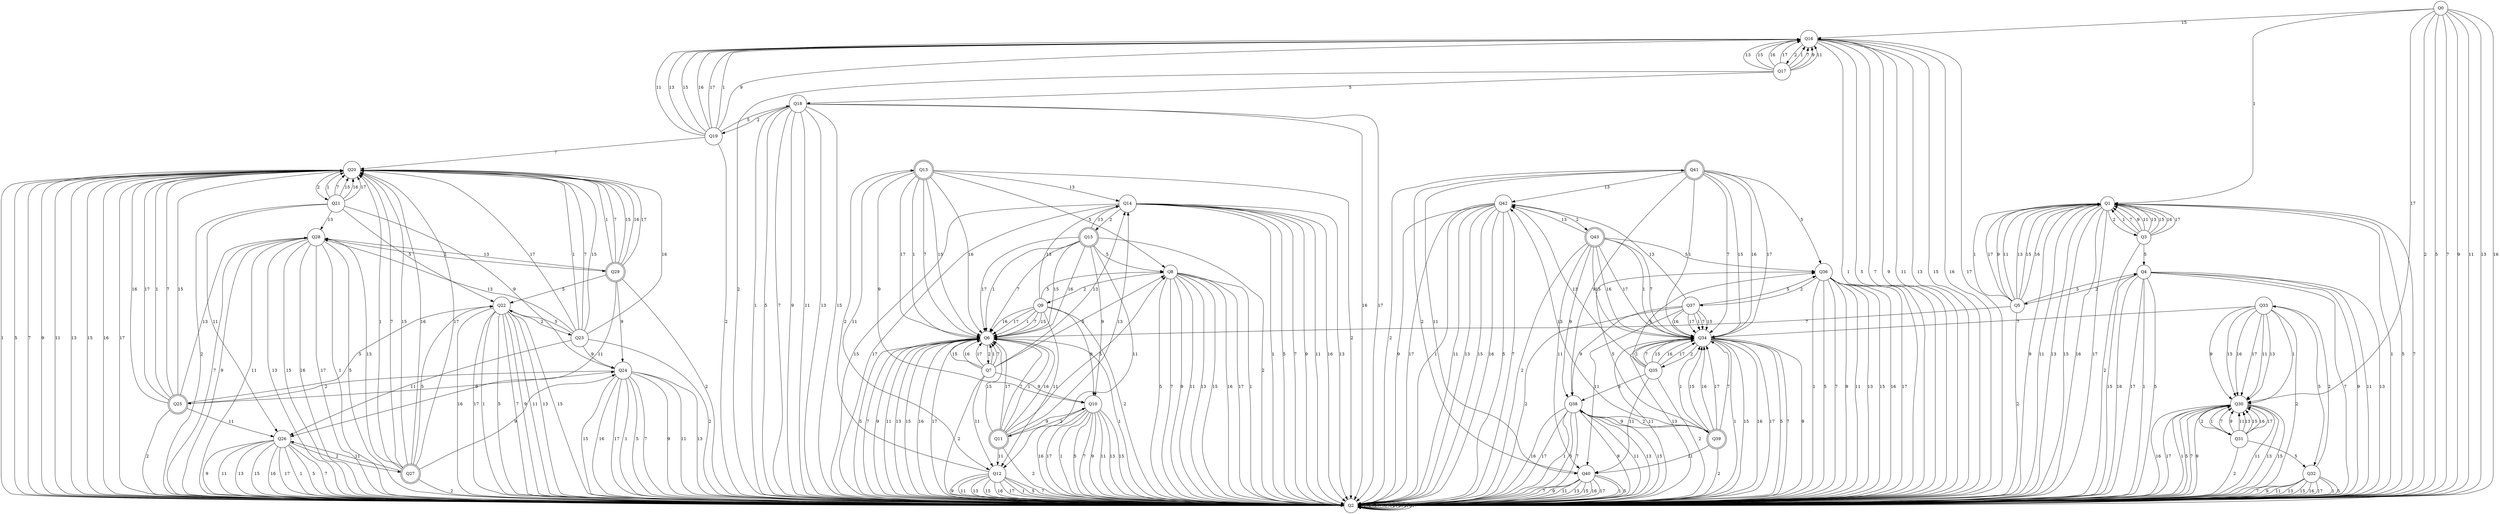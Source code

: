 digraph re_dfa {
Q13 [shape=doublecircle];
Q41 [shape=doublecircle];
Q17 [shape=circle];
Q16 [shape=circle];
Q7 [shape=circle];
Q27 [shape=doublecircle];
Q42 [shape=circle];
Q14 [shape=circle];
Q1 [shape=circle];
Q37 [shape=circle];
Q9 [shape=circle];
Q33 [shape=circle];
Q23 [shape=circle];
Q8 [shape=circle];
Q11 [shape=doublecircle];
Q38 [shape=circle];
Q40 [shape=circle];
Q29 [shape=doublecircle];
Q2 [shape=circle];
Q0 [shape=circle];
Q20 [shape=circle];
Q26 [shape=circle];
Q24 [shape=circle];
Q35 [shape=circle];
Q34 [shape=circle];
Q10 [shape=circle];
Q18 [shape=circle];
Q43 [shape=doublecircle];
Q36 [shape=circle];
Q15 [shape=doublecircle];
Q4 [shape=circle];
Q21 [shape=circle];
Q32 [shape=circle];
Q3 [shape=circle];
Q22 [shape=circle];
Q6 [shape=circle];
Q25 [shape=doublecircle];
Q5 [shape=circle];
Q19 [shape=circle];
Q30 [shape=circle];
Q28 [shape=circle];
Q39 [shape=doublecircle];
Q12 [shape=circle];
Q31 [shape=circle];
Q13 -> Q6  [label=1];
Q13 -> Q2  [label=2];
Q13 -> Q8  [label=5];
Q13 -> Q6  [label=7];
Q13 -> Q10  [label=9];
Q13 -> Q12  [label=11];
Q13 -> Q14  [label=13];
Q13 -> Q6  [label=15];
Q13 -> Q6  [label=16];
Q13 -> Q6  [label=17];
Q41 -> Q34  [label=1];
Q41 -> Q2  [label=2];
Q41 -> Q36  [label=5];
Q41 -> Q34  [label=7];
Q41 -> Q38  [label=9];
Q41 -> Q40  [label=11];
Q41 -> Q42  [label=13];
Q41 -> Q34  [label=15];
Q41 -> Q34  [label=16];
Q41 -> Q34  [label=17];
Q17 -> Q16  [label=1];
Q17 -> Q2  [label=2];
Q17 -> Q18  [label=5];
Q17 -> Q16  [label=7];
Q17 -> Q16  [label=9];
Q17 -> Q16  [label=11];
Q17 -> Q16  [label=13];
Q17 -> Q16  [label=15];
Q17 -> Q16  [label=16];
Q17 -> Q16  [label=17];
Q16 -> Q2  [label=1];
Q16 -> Q17  [label=2];
Q16 -> Q2  [label=5];
Q16 -> Q2  [label=7];
Q16 -> Q2  [label=9];
Q16 -> Q2  [label=11];
Q16 -> Q2  [label=13];
Q16 -> Q2  [label=15];
Q16 -> Q2  [label=16];
Q16 -> Q2  [label=17];
Q7 -> Q6  [label=1];
Q7 -> Q2  [label=2];
Q7 -> Q8  [label=5];
Q7 -> Q6  [label=7];
Q7 -> Q10  [label=9];
Q7 -> Q12  [label=11];
Q7 -> Q14  [label=13];
Q7 -> Q6  [label=15];
Q7 -> Q6  [label=16];
Q7 -> Q6  [label=17];
Q27 -> Q20  [label=1];
Q27 -> Q2  [label=2];
Q27 -> Q22  [label=5];
Q27 -> Q20  [label=7];
Q27 -> Q24  [label=9];
Q27 -> Q26  [label=11];
Q27 -> Q28  [label=13];
Q27 -> Q20  [label=15];
Q27 -> Q20  [label=16];
Q27 -> Q20  [label=17];
Q42 -> Q2  [label=1];
Q42 -> Q43  [label=2];
Q42 -> Q2  [label=5];
Q42 -> Q2  [label=7];
Q42 -> Q2  [label=9];
Q42 -> Q2  [label=11];
Q42 -> Q2  [label=13];
Q42 -> Q2  [label=15];
Q42 -> Q2  [label=16];
Q42 -> Q2  [label=17];
Q14 -> Q2  [label=1];
Q14 -> Q15  [label=2];
Q14 -> Q2  [label=5];
Q14 -> Q2  [label=7];
Q14 -> Q2  [label=9];
Q14 -> Q2  [label=11];
Q14 -> Q2  [label=13];
Q14 -> Q2  [label=15];
Q14 -> Q2  [label=16];
Q14 -> Q2  [label=17];
Q1 -> Q2  [label=1];
Q1 -> Q3  [label=2];
Q1 -> Q2  [label=5];
Q1 -> Q2  [label=7];
Q1 -> Q2  [label=9];
Q1 -> Q2  [label=11];
Q1 -> Q2  [label=13];
Q1 -> Q2  [label=15];
Q1 -> Q2  [label=16];
Q1 -> Q2  [label=17];
Q37 -> Q34  [label=1];
Q37 -> Q2  [label=2];
Q37 -> Q36  [label=5];
Q37 -> Q34  [label=7];
Q37 -> Q38  [label=9];
Q37 -> Q40  [label=11];
Q37 -> Q42  [label=13];
Q37 -> Q34  [label=15];
Q37 -> Q34  [label=16];
Q37 -> Q34  [label=17];
Q9 -> Q6  [label=1];
Q9 -> Q2  [label=2];
Q9 -> Q8  [label=5];
Q9 -> Q6  [label=7];
Q9 -> Q10  [label=9];
Q9 -> Q12  [label=11];
Q9 -> Q14  [label=13];
Q9 -> Q6  [label=15];
Q9 -> Q6  [label=16];
Q9 -> Q6  [label=17];
Q33 -> Q30  [label=1];
Q33 -> Q2  [label=2];
Q33 -> Q32  [label=5];
Q33 -> Q34  [label=7];
Q33 -> Q30  [label=9];
Q33 -> Q30  [label=11];
Q33 -> Q30  [label=13];
Q33 -> Q30  [label=15];
Q33 -> Q30  [label=16];
Q33 -> Q30  [label=17];
Q23 -> Q20  [label=1];
Q23 -> Q2  [label=2];
Q23 -> Q22  [label=5];
Q23 -> Q20  [label=7];
Q23 -> Q24  [label=9];
Q23 -> Q26  [label=11];
Q23 -> Q28  [label=13];
Q23 -> Q20  [label=15];
Q23 -> Q20  [label=16];
Q23 -> Q20  [label=17];
Q8 -> Q2  [label=1];
Q8 -> Q9  [label=2];
Q8 -> Q2  [label=5];
Q8 -> Q2  [label=7];
Q8 -> Q2  [label=9];
Q8 -> Q2  [label=11];
Q8 -> Q2  [label=13];
Q8 -> Q2  [label=15];
Q8 -> Q2  [label=16];
Q8 -> Q2  [label=17];
Q11 -> Q6  [label=1];
Q11 -> Q2  [label=2];
Q11 -> Q8  [label=5];
Q11 -> Q6  [label=7];
Q11 -> Q10  [label=9];
Q11 -> Q12  [label=11];
Q11 -> Q14  [label=13];
Q11 -> Q6  [label=15];
Q11 -> Q6  [label=16];
Q11 -> Q6  [label=17];
Q38 -> Q2  [label=1];
Q38 -> Q39  [label=2];
Q38 -> Q2  [label=5];
Q38 -> Q2  [label=7];
Q38 -> Q2  [label=9];
Q38 -> Q2  [label=11];
Q38 -> Q2  [label=13];
Q38 -> Q2  [label=15];
Q38 -> Q2  [label=16];
Q38 -> Q2  [label=17];
Q40 -> Q2  [label=1];
Q40 -> Q41  [label=2];
Q40 -> Q2  [label=5];
Q40 -> Q2  [label=7];
Q40 -> Q2  [label=9];
Q40 -> Q2  [label=11];
Q40 -> Q2  [label=13];
Q40 -> Q2  [label=15];
Q40 -> Q2  [label=16];
Q40 -> Q2  [label=17];
Q29 -> Q20  [label=1];
Q29 -> Q2  [label=2];
Q29 -> Q22  [label=5];
Q29 -> Q20  [label=7];
Q29 -> Q24  [label=9];
Q29 -> Q26  [label=11];
Q29 -> Q28  [label=13];
Q29 -> Q20  [label=15];
Q29 -> Q20  [label=16];
Q29 -> Q20  [label=17];
Q2 -> Q2  [label=1];
Q2 -> Q2  [label=2];
Q2 -> Q2  [label=5];
Q2 -> Q2  [label=7];
Q2 -> Q2  [label=9];
Q2 -> Q2  [label=11];
Q2 -> Q2  [label=13];
Q2 -> Q2  [label=15];
Q2 -> Q2  [label=16];
Q2 -> Q2  [label=17];
Q0 -> Q1  [label=1];
Q0 -> Q2  [label=2];
Q0 -> Q2  [label=5];
Q0 -> Q2  [label=7];
Q0 -> Q2  [label=9];
Q0 -> Q2  [label=11];
Q0 -> Q2  [label=13];
Q0 -> Q16  [label=15];
Q0 -> Q2  [label=16];
Q0 -> Q30  [label=17];
Q20 -> Q2  [label=1];
Q20 -> Q21  [label=2];
Q20 -> Q2  [label=5];
Q20 -> Q2  [label=7];
Q20 -> Q2  [label=9];
Q20 -> Q2  [label=11];
Q20 -> Q2  [label=13];
Q20 -> Q2  [label=15];
Q20 -> Q2  [label=16];
Q20 -> Q2  [label=17];
Q26 -> Q2  [label=1];
Q26 -> Q27  [label=2];
Q26 -> Q2  [label=5];
Q26 -> Q2  [label=7];
Q26 -> Q2  [label=9];
Q26 -> Q2  [label=11];
Q26 -> Q2  [label=13];
Q26 -> Q2  [label=15];
Q26 -> Q2  [label=16];
Q26 -> Q2  [label=17];
Q24 -> Q2  [label=1];
Q24 -> Q25  [label=2];
Q24 -> Q2  [label=5];
Q24 -> Q2  [label=7];
Q24 -> Q2  [label=9];
Q24 -> Q2  [label=11];
Q24 -> Q2  [label=13];
Q24 -> Q2  [label=15];
Q24 -> Q2  [label=16];
Q24 -> Q2  [label=17];
Q35 -> Q34  [label=1];
Q35 -> Q2  [label=2];
Q35 -> Q36  [label=5];
Q35 -> Q34  [label=7];
Q35 -> Q38  [label=9];
Q35 -> Q40  [label=11];
Q35 -> Q42  [label=13];
Q35 -> Q34  [label=15];
Q35 -> Q34  [label=16];
Q35 -> Q34  [label=17];
Q34 -> Q2  [label=1];
Q34 -> Q35  [label=2];
Q34 -> Q2  [label=5];
Q34 -> Q2  [label=7];
Q34 -> Q2  [label=9];
Q34 -> Q2  [label=11];
Q34 -> Q2  [label=13];
Q34 -> Q2  [label=15];
Q34 -> Q2  [label=16];
Q34 -> Q2  [label=17];
Q10 -> Q2  [label=1];
Q10 -> Q11  [label=2];
Q10 -> Q2  [label=5];
Q10 -> Q2  [label=7];
Q10 -> Q2  [label=9];
Q10 -> Q2  [label=11];
Q10 -> Q2  [label=13];
Q10 -> Q2  [label=15];
Q10 -> Q2  [label=16];
Q10 -> Q2  [label=17];
Q18 -> Q2  [label=1];
Q18 -> Q19  [label=2];
Q18 -> Q2  [label=5];
Q18 -> Q2  [label=7];
Q18 -> Q2  [label=9];
Q18 -> Q2  [label=11];
Q18 -> Q2  [label=13];
Q18 -> Q2  [label=15];
Q18 -> Q2  [label=16];
Q18 -> Q2  [label=17];
Q43 -> Q34  [label=1];
Q43 -> Q2  [label=2];
Q43 -> Q36  [label=5];
Q43 -> Q34  [label=7];
Q43 -> Q38  [label=9];
Q43 -> Q40  [label=11];
Q43 -> Q42  [label=13];
Q43 -> Q34  [label=15];
Q43 -> Q34  [label=16];
Q43 -> Q34  [label=17];
Q36 -> Q2  [label=1];
Q36 -> Q37  [label=2];
Q36 -> Q2  [label=5];
Q36 -> Q2  [label=7];
Q36 -> Q2  [label=9];
Q36 -> Q2  [label=11];
Q36 -> Q2  [label=13];
Q36 -> Q2  [label=15];
Q36 -> Q2  [label=16];
Q36 -> Q2  [label=17];
Q15 -> Q6  [label=1];
Q15 -> Q2  [label=2];
Q15 -> Q8  [label=5];
Q15 -> Q6  [label=7];
Q15 -> Q10  [label=9];
Q15 -> Q12  [label=11];
Q15 -> Q14  [label=13];
Q15 -> Q6  [label=15];
Q15 -> Q6  [label=16];
Q15 -> Q6  [label=17];
Q4 -> Q2  [label=1];
Q4 -> Q5  [label=2];
Q4 -> Q2  [label=5];
Q4 -> Q2  [label=7];
Q4 -> Q2  [label=9];
Q4 -> Q2  [label=11];
Q4 -> Q2  [label=13];
Q4 -> Q2  [label=15];
Q4 -> Q2  [label=16];
Q4 -> Q2  [label=17];
Q21 -> Q20  [label=1];
Q21 -> Q2  [label=2];
Q21 -> Q22  [label=5];
Q21 -> Q20  [label=7];
Q21 -> Q24  [label=9];
Q21 -> Q26  [label=11];
Q21 -> Q28  [label=13];
Q21 -> Q20  [label=15];
Q21 -> Q20  [label=16];
Q21 -> Q20  [label=17];
Q32 -> Q2  [label=1];
Q32 -> Q33  [label=2];
Q32 -> Q2  [label=5];
Q32 -> Q2  [label=7];
Q32 -> Q2  [label=9];
Q32 -> Q2  [label=11];
Q32 -> Q2  [label=13];
Q32 -> Q2  [label=15];
Q32 -> Q2  [label=16];
Q32 -> Q2  [label=17];
Q3 -> Q1  [label=1];
Q3 -> Q2  [label=2];
Q3 -> Q4  [label=5];
Q3 -> Q1  [label=7];
Q3 -> Q1  [label=9];
Q3 -> Q1  [label=11];
Q3 -> Q1  [label=13];
Q3 -> Q1  [label=15];
Q3 -> Q1  [label=16];
Q3 -> Q1  [label=17];
Q22 -> Q2  [label=1];
Q22 -> Q23  [label=2];
Q22 -> Q2  [label=5];
Q22 -> Q2  [label=7];
Q22 -> Q2  [label=9];
Q22 -> Q2  [label=11];
Q22 -> Q2  [label=13];
Q22 -> Q2  [label=15];
Q22 -> Q2  [label=16];
Q22 -> Q2  [label=17];
Q6 -> Q2  [label=1];
Q6 -> Q7  [label=2];
Q6 -> Q2  [label=5];
Q6 -> Q2  [label=7];
Q6 -> Q2  [label=9];
Q6 -> Q2  [label=11];
Q6 -> Q2  [label=13];
Q6 -> Q2  [label=15];
Q6 -> Q2  [label=16];
Q6 -> Q2  [label=17];
Q25 -> Q20  [label=1];
Q25 -> Q2  [label=2];
Q25 -> Q22  [label=5];
Q25 -> Q20  [label=7];
Q25 -> Q24  [label=9];
Q25 -> Q26  [label=11];
Q25 -> Q28  [label=13];
Q25 -> Q20  [label=15];
Q25 -> Q20  [label=16];
Q25 -> Q20  [label=17];
Q5 -> Q1  [label=1];
Q5 -> Q2  [label=2];
Q5 -> Q4  [label=5];
Q5 -> Q6  [label=7];
Q5 -> Q1  [label=9];
Q5 -> Q1  [label=11];
Q5 -> Q1  [label=13];
Q5 -> Q1  [label=15];
Q5 -> Q1  [label=16];
Q5 -> Q1  [label=17];
Q19 -> Q16  [label=1];
Q19 -> Q2  [label=2];
Q19 -> Q18  [label=5];
Q19 -> Q20  [label=7];
Q19 -> Q16  [label=9];
Q19 -> Q16  [label=11];
Q19 -> Q16  [label=13];
Q19 -> Q16  [label=15];
Q19 -> Q16  [label=16];
Q19 -> Q16  [label=17];
Q30 -> Q2  [label=1];
Q30 -> Q31  [label=2];
Q30 -> Q2  [label=5];
Q30 -> Q2  [label=7];
Q30 -> Q2  [label=9];
Q30 -> Q2  [label=11];
Q30 -> Q2  [label=13];
Q30 -> Q2  [label=15];
Q30 -> Q2  [label=16];
Q30 -> Q2  [label=17];
Q28 -> Q2  [label=1];
Q28 -> Q29  [label=2];
Q28 -> Q2  [label=5];
Q28 -> Q2  [label=7];
Q28 -> Q2  [label=9];
Q28 -> Q2  [label=11];
Q28 -> Q2  [label=13];
Q28 -> Q2  [label=15];
Q28 -> Q2  [label=16];
Q28 -> Q2  [label=17];
Q39 -> Q34  [label=1];
Q39 -> Q2  [label=2];
Q39 -> Q36  [label=5];
Q39 -> Q34  [label=7];
Q39 -> Q38  [label=9];
Q39 -> Q40  [label=11];
Q39 -> Q42  [label=13];
Q39 -> Q34  [label=15];
Q39 -> Q34  [label=16];
Q39 -> Q34  [label=17];
Q12 -> Q2  [label=1];
Q12 -> Q13  [label=2];
Q12 -> Q2  [label=5];
Q12 -> Q2  [label=7];
Q12 -> Q2  [label=9];
Q12 -> Q2  [label=11];
Q12 -> Q2  [label=13];
Q12 -> Q2  [label=15];
Q12 -> Q2  [label=16];
Q12 -> Q2  [label=17];
Q31 -> Q30  [label=1];
Q31 -> Q2  [label=2];
Q31 -> Q32  [label=5];
Q31 -> Q30  [label=7];
Q31 -> Q30  [label=9];
Q31 -> Q30  [label=11];
Q31 -> Q30  [label=13];
Q31 -> Q30  [label=15];
Q31 -> Q30  [label=16];
Q31 -> Q30  [label=17];
}
